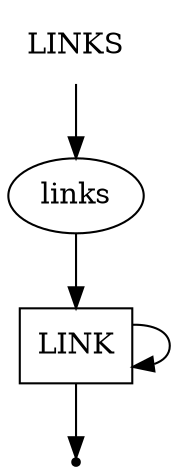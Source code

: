 digraph LINKS {
    start [label=LINKS shape=plaintext]
    A [label="links" shape=oval]
    B [label=LINK shape=box]
    end [label="" shape=point]
    start -> A
    A -> B
    B -> B
    B -> end
}